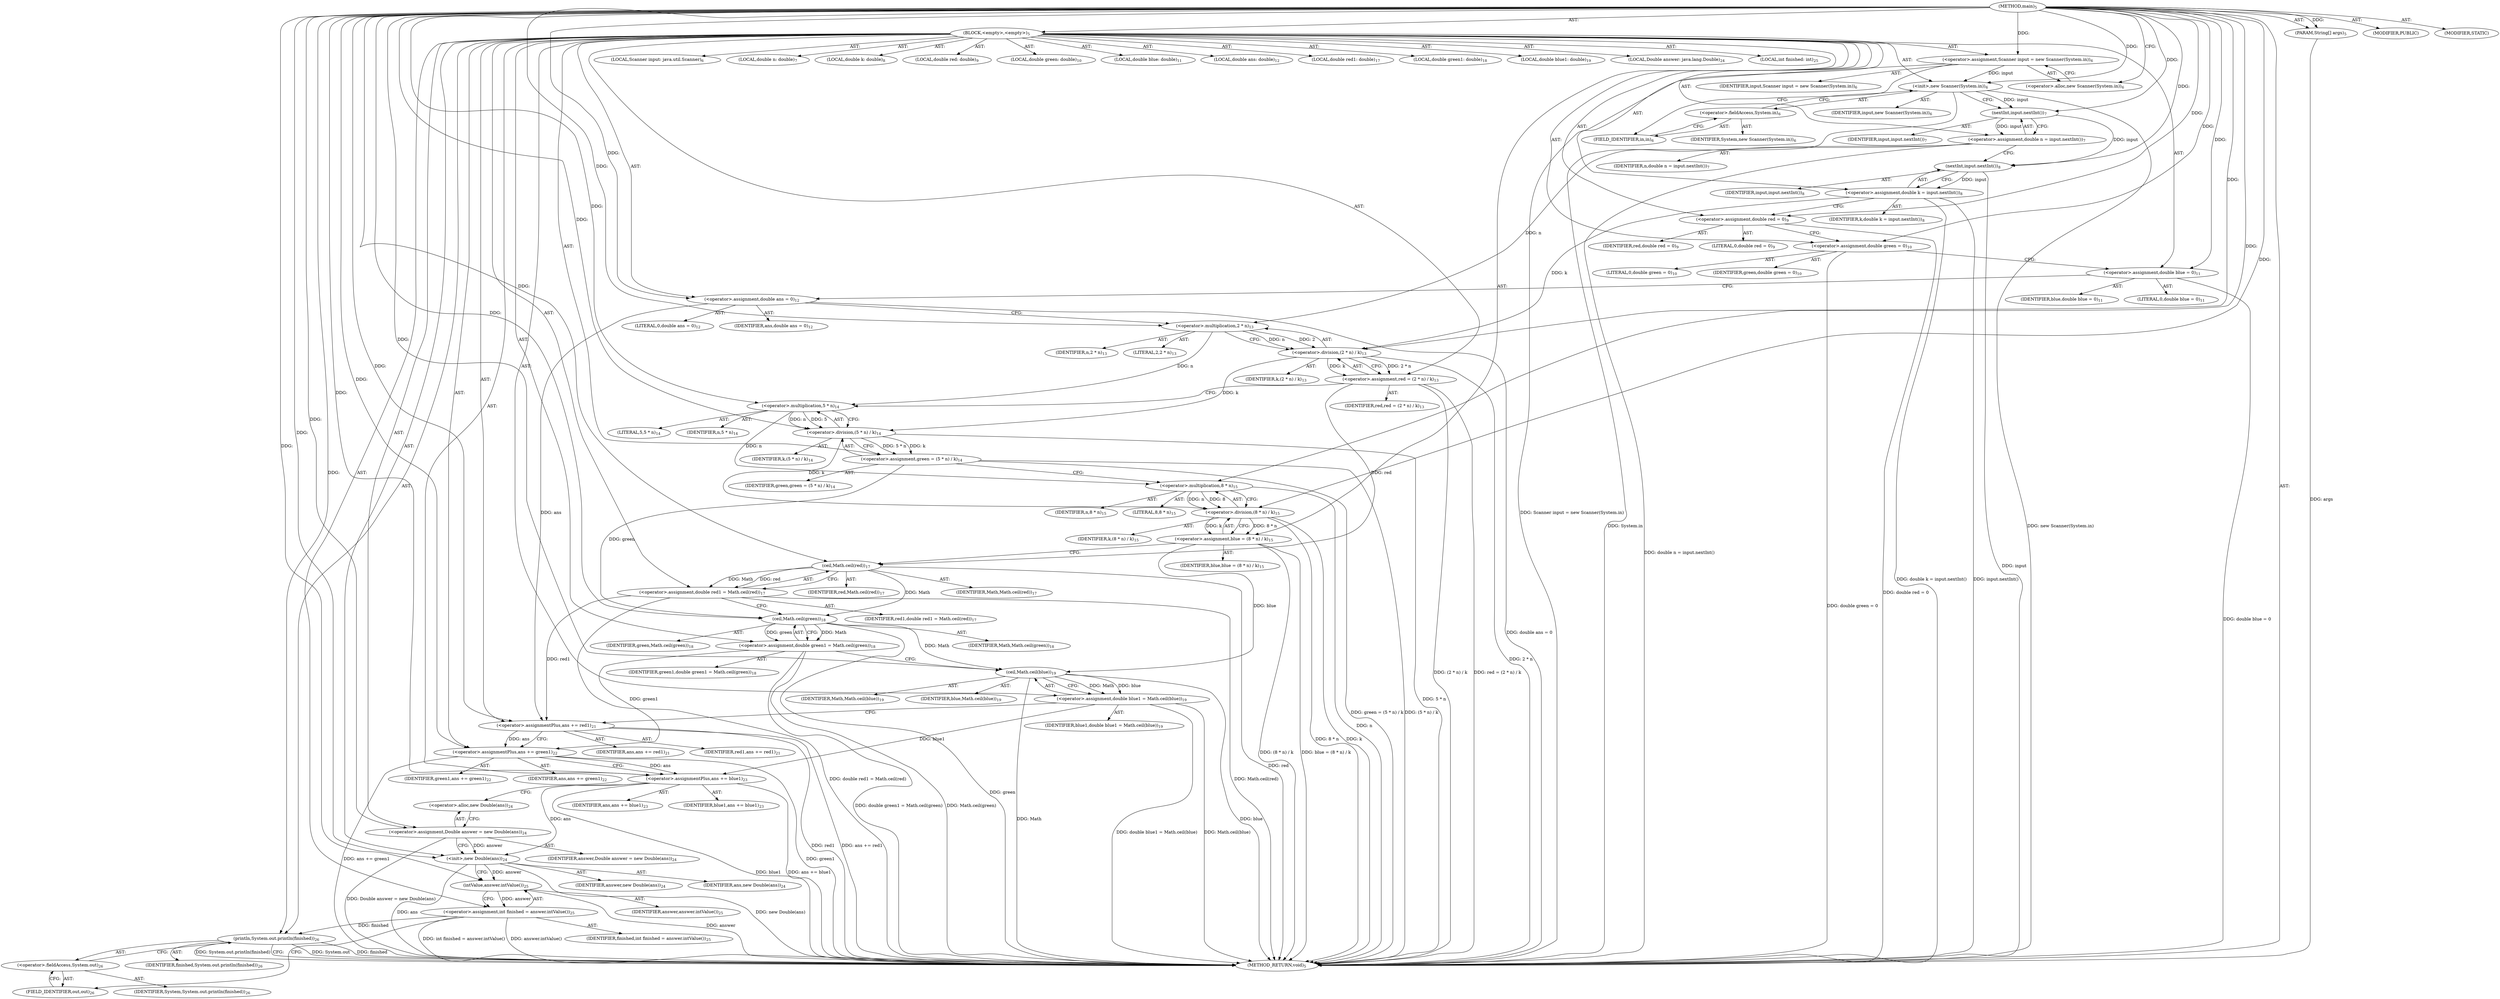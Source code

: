 digraph "main" {  
"21" [label = <(METHOD,main)<SUB>5</SUB>> ]
"22" [label = <(PARAM,String[] args)<SUB>5</SUB>> ]
"23" [label = <(BLOCK,&lt;empty&gt;,&lt;empty&gt;)<SUB>5</SUB>> ]
"4" [label = <(LOCAL,Scanner input: java.util.Scanner)<SUB>6</SUB>> ]
"24" [label = <(&lt;operator&gt;.assignment,Scanner input = new Scanner(System.in))<SUB>6</SUB>> ]
"25" [label = <(IDENTIFIER,input,Scanner input = new Scanner(System.in))<SUB>6</SUB>> ]
"26" [label = <(&lt;operator&gt;.alloc,new Scanner(System.in))<SUB>6</SUB>> ]
"27" [label = <(&lt;init&gt;,new Scanner(System.in))<SUB>6</SUB>> ]
"3" [label = <(IDENTIFIER,input,new Scanner(System.in))<SUB>6</SUB>> ]
"28" [label = <(&lt;operator&gt;.fieldAccess,System.in)<SUB>6</SUB>> ]
"29" [label = <(IDENTIFIER,System,new Scanner(System.in))<SUB>6</SUB>> ]
"30" [label = <(FIELD_IDENTIFIER,in,in)<SUB>6</SUB>> ]
"31" [label = <(LOCAL,double n: double)<SUB>7</SUB>> ]
"32" [label = <(&lt;operator&gt;.assignment,double n = input.nextInt())<SUB>7</SUB>> ]
"33" [label = <(IDENTIFIER,n,double n = input.nextInt())<SUB>7</SUB>> ]
"34" [label = <(nextInt,input.nextInt())<SUB>7</SUB>> ]
"35" [label = <(IDENTIFIER,input,input.nextInt())<SUB>7</SUB>> ]
"36" [label = <(LOCAL,double k: double)<SUB>8</SUB>> ]
"37" [label = <(&lt;operator&gt;.assignment,double k = input.nextInt())<SUB>8</SUB>> ]
"38" [label = <(IDENTIFIER,k,double k = input.nextInt())<SUB>8</SUB>> ]
"39" [label = <(nextInt,input.nextInt())<SUB>8</SUB>> ]
"40" [label = <(IDENTIFIER,input,input.nextInt())<SUB>8</SUB>> ]
"41" [label = <(LOCAL,double red: double)<SUB>9</SUB>> ]
"42" [label = <(&lt;operator&gt;.assignment,double red = 0)<SUB>9</SUB>> ]
"43" [label = <(IDENTIFIER,red,double red = 0)<SUB>9</SUB>> ]
"44" [label = <(LITERAL,0,double red = 0)<SUB>9</SUB>> ]
"45" [label = <(LOCAL,double green: double)<SUB>10</SUB>> ]
"46" [label = <(&lt;operator&gt;.assignment,double green = 0)<SUB>10</SUB>> ]
"47" [label = <(IDENTIFIER,green,double green = 0)<SUB>10</SUB>> ]
"48" [label = <(LITERAL,0,double green = 0)<SUB>10</SUB>> ]
"49" [label = <(LOCAL,double blue: double)<SUB>11</SUB>> ]
"50" [label = <(&lt;operator&gt;.assignment,double blue = 0)<SUB>11</SUB>> ]
"51" [label = <(IDENTIFIER,blue,double blue = 0)<SUB>11</SUB>> ]
"52" [label = <(LITERAL,0,double blue = 0)<SUB>11</SUB>> ]
"53" [label = <(LOCAL,double ans: double)<SUB>12</SUB>> ]
"54" [label = <(&lt;operator&gt;.assignment,double ans = 0)<SUB>12</SUB>> ]
"55" [label = <(IDENTIFIER,ans,double ans = 0)<SUB>12</SUB>> ]
"56" [label = <(LITERAL,0,double ans = 0)<SUB>12</SUB>> ]
"57" [label = <(&lt;operator&gt;.assignment,red = (2 * n) / k)<SUB>13</SUB>> ]
"58" [label = <(IDENTIFIER,red,red = (2 * n) / k)<SUB>13</SUB>> ]
"59" [label = <(&lt;operator&gt;.division,(2 * n) / k)<SUB>13</SUB>> ]
"60" [label = <(&lt;operator&gt;.multiplication,2 * n)<SUB>13</SUB>> ]
"61" [label = <(LITERAL,2,2 * n)<SUB>13</SUB>> ]
"62" [label = <(IDENTIFIER,n,2 * n)<SUB>13</SUB>> ]
"63" [label = <(IDENTIFIER,k,(2 * n) / k)<SUB>13</SUB>> ]
"64" [label = <(&lt;operator&gt;.assignment,green = (5 * n) / k)<SUB>14</SUB>> ]
"65" [label = <(IDENTIFIER,green,green = (5 * n) / k)<SUB>14</SUB>> ]
"66" [label = <(&lt;operator&gt;.division,(5 * n) / k)<SUB>14</SUB>> ]
"67" [label = <(&lt;operator&gt;.multiplication,5 * n)<SUB>14</SUB>> ]
"68" [label = <(LITERAL,5,5 * n)<SUB>14</SUB>> ]
"69" [label = <(IDENTIFIER,n,5 * n)<SUB>14</SUB>> ]
"70" [label = <(IDENTIFIER,k,(5 * n) / k)<SUB>14</SUB>> ]
"71" [label = <(&lt;operator&gt;.assignment,blue = (8 * n) / k)<SUB>15</SUB>> ]
"72" [label = <(IDENTIFIER,blue,blue = (8 * n) / k)<SUB>15</SUB>> ]
"73" [label = <(&lt;operator&gt;.division,(8 * n) / k)<SUB>15</SUB>> ]
"74" [label = <(&lt;operator&gt;.multiplication,8 * n)<SUB>15</SUB>> ]
"75" [label = <(LITERAL,8,8 * n)<SUB>15</SUB>> ]
"76" [label = <(IDENTIFIER,n,8 * n)<SUB>15</SUB>> ]
"77" [label = <(IDENTIFIER,k,(8 * n) / k)<SUB>15</SUB>> ]
"78" [label = <(LOCAL,double red1: double)<SUB>17</SUB>> ]
"79" [label = <(&lt;operator&gt;.assignment,double red1 = Math.ceil(red))<SUB>17</SUB>> ]
"80" [label = <(IDENTIFIER,red1,double red1 = Math.ceil(red))<SUB>17</SUB>> ]
"81" [label = <(ceil,Math.ceil(red))<SUB>17</SUB>> ]
"82" [label = <(IDENTIFIER,Math,Math.ceil(red))<SUB>17</SUB>> ]
"83" [label = <(IDENTIFIER,red,Math.ceil(red))<SUB>17</SUB>> ]
"84" [label = <(LOCAL,double green1: double)<SUB>18</SUB>> ]
"85" [label = <(&lt;operator&gt;.assignment,double green1 = Math.ceil(green))<SUB>18</SUB>> ]
"86" [label = <(IDENTIFIER,green1,double green1 = Math.ceil(green))<SUB>18</SUB>> ]
"87" [label = <(ceil,Math.ceil(green))<SUB>18</SUB>> ]
"88" [label = <(IDENTIFIER,Math,Math.ceil(green))<SUB>18</SUB>> ]
"89" [label = <(IDENTIFIER,green,Math.ceil(green))<SUB>18</SUB>> ]
"90" [label = <(LOCAL,double blue1: double)<SUB>19</SUB>> ]
"91" [label = <(&lt;operator&gt;.assignment,double blue1 = Math.ceil(blue))<SUB>19</SUB>> ]
"92" [label = <(IDENTIFIER,blue1,double blue1 = Math.ceil(blue))<SUB>19</SUB>> ]
"93" [label = <(ceil,Math.ceil(blue))<SUB>19</SUB>> ]
"94" [label = <(IDENTIFIER,Math,Math.ceil(blue))<SUB>19</SUB>> ]
"95" [label = <(IDENTIFIER,blue,Math.ceil(blue))<SUB>19</SUB>> ]
"96" [label = <(&lt;operator&gt;.assignmentPlus,ans += red1)<SUB>21</SUB>> ]
"97" [label = <(IDENTIFIER,ans,ans += red1)<SUB>21</SUB>> ]
"98" [label = <(IDENTIFIER,red1,ans += red1)<SUB>21</SUB>> ]
"99" [label = <(&lt;operator&gt;.assignmentPlus,ans += green1)<SUB>22</SUB>> ]
"100" [label = <(IDENTIFIER,ans,ans += green1)<SUB>22</SUB>> ]
"101" [label = <(IDENTIFIER,green1,ans += green1)<SUB>22</SUB>> ]
"102" [label = <(&lt;operator&gt;.assignmentPlus,ans += blue1)<SUB>23</SUB>> ]
"103" [label = <(IDENTIFIER,ans,ans += blue1)<SUB>23</SUB>> ]
"104" [label = <(IDENTIFIER,blue1,ans += blue1)<SUB>23</SUB>> ]
"6" [label = <(LOCAL,Double answer: java.lang.Double)<SUB>24</SUB>> ]
"105" [label = <(&lt;operator&gt;.assignment,Double answer = new Double(ans))<SUB>24</SUB>> ]
"106" [label = <(IDENTIFIER,answer,Double answer = new Double(ans))<SUB>24</SUB>> ]
"107" [label = <(&lt;operator&gt;.alloc,new Double(ans))<SUB>24</SUB>> ]
"108" [label = <(&lt;init&gt;,new Double(ans))<SUB>24</SUB>> ]
"5" [label = <(IDENTIFIER,answer,new Double(ans))<SUB>24</SUB>> ]
"109" [label = <(IDENTIFIER,ans,new Double(ans))<SUB>24</SUB>> ]
"110" [label = <(LOCAL,int finished: int)<SUB>25</SUB>> ]
"111" [label = <(&lt;operator&gt;.assignment,int finished = answer.intValue())<SUB>25</SUB>> ]
"112" [label = <(IDENTIFIER,finished,int finished = answer.intValue())<SUB>25</SUB>> ]
"113" [label = <(intValue,answer.intValue())<SUB>25</SUB>> ]
"114" [label = <(IDENTIFIER,answer,answer.intValue())<SUB>25</SUB>> ]
"115" [label = <(println,System.out.println(finished))<SUB>26</SUB>> ]
"116" [label = <(&lt;operator&gt;.fieldAccess,System.out)<SUB>26</SUB>> ]
"117" [label = <(IDENTIFIER,System,System.out.println(finished))<SUB>26</SUB>> ]
"118" [label = <(FIELD_IDENTIFIER,out,out)<SUB>26</SUB>> ]
"119" [label = <(IDENTIFIER,finished,System.out.println(finished))<SUB>26</SUB>> ]
"120" [label = <(MODIFIER,PUBLIC)> ]
"121" [label = <(MODIFIER,STATIC)> ]
"122" [label = <(METHOD_RETURN,void)<SUB>5</SUB>> ]
  "21" -> "22"  [ label = "AST: "] 
  "21" -> "23"  [ label = "AST: "] 
  "21" -> "120"  [ label = "AST: "] 
  "21" -> "121"  [ label = "AST: "] 
  "21" -> "122"  [ label = "AST: "] 
  "23" -> "4"  [ label = "AST: "] 
  "23" -> "24"  [ label = "AST: "] 
  "23" -> "27"  [ label = "AST: "] 
  "23" -> "31"  [ label = "AST: "] 
  "23" -> "32"  [ label = "AST: "] 
  "23" -> "36"  [ label = "AST: "] 
  "23" -> "37"  [ label = "AST: "] 
  "23" -> "41"  [ label = "AST: "] 
  "23" -> "42"  [ label = "AST: "] 
  "23" -> "45"  [ label = "AST: "] 
  "23" -> "46"  [ label = "AST: "] 
  "23" -> "49"  [ label = "AST: "] 
  "23" -> "50"  [ label = "AST: "] 
  "23" -> "53"  [ label = "AST: "] 
  "23" -> "54"  [ label = "AST: "] 
  "23" -> "57"  [ label = "AST: "] 
  "23" -> "64"  [ label = "AST: "] 
  "23" -> "71"  [ label = "AST: "] 
  "23" -> "78"  [ label = "AST: "] 
  "23" -> "79"  [ label = "AST: "] 
  "23" -> "84"  [ label = "AST: "] 
  "23" -> "85"  [ label = "AST: "] 
  "23" -> "90"  [ label = "AST: "] 
  "23" -> "91"  [ label = "AST: "] 
  "23" -> "96"  [ label = "AST: "] 
  "23" -> "99"  [ label = "AST: "] 
  "23" -> "102"  [ label = "AST: "] 
  "23" -> "6"  [ label = "AST: "] 
  "23" -> "105"  [ label = "AST: "] 
  "23" -> "108"  [ label = "AST: "] 
  "23" -> "110"  [ label = "AST: "] 
  "23" -> "111"  [ label = "AST: "] 
  "23" -> "115"  [ label = "AST: "] 
  "24" -> "25"  [ label = "AST: "] 
  "24" -> "26"  [ label = "AST: "] 
  "27" -> "3"  [ label = "AST: "] 
  "27" -> "28"  [ label = "AST: "] 
  "28" -> "29"  [ label = "AST: "] 
  "28" -> "30"  [ label = "AST: "] 
  "32" -> "33"  [ label = "AST: "] 
  "32" -> "34"  [ label = "AST: "] 
  "34" -> "35"  [ label = "AST: "] 
  "37" -> "38"  [ label = "AST: "] 
  "37" -> "39"  [ label = "AST: "] 
  "39" -> "40"  [ label = "AST: "] 
  "42" -> "43"  [ label = "AST: "] 
  "42" -> "44"  [ label = "AST: "] 
  "46" -> "47"  [ label = "AST: "] 
  "46" -> "48"  [ label = "AST: "] 
  "50" -> "51"  [ label = "AST: "] 
  "50" -> "52"  [ label = "AST: "] 
  "54" -> "55"  [ label = "AST: "] 
  "54" -> "56"  [ label = "AST: "] 
  "57" -> "58"  [ label = "AST: "] 
  "57" -> "59"  [ label = "AST: "] 
  "59" -> "60"  [ label = "AST: "] 
  "59" -> "63"  [ label = "AST: "] 
  "60" -> "61"  [ label = "AST: "] 
  "60" -> "62"  [ label = "AST: "] 
  "64" -> "65"  [ label = "AST: "] 
  "64" -> "66"  [ label = "AST: "] 
  "66" -> "67"  [ label = "AST: "] 
  "66" -> "70"  [ label = "AST: "] 
  "67" -> "68"  [ label = "AST: "] 
  "67" -> "69"  [ label = "AST: "] 
  "71" -> "72"  [ label = "AST: "] 
  "71" -> "73"  [ label = "AST: "] 
  "73" -> "74"  [ label = "AST: "] 
  "73" -> "77"  [ label = "AST: "] 
  "74" -> "75"  [ label = "AST: "] 
  "74" -> "76"  [ label = "AST: "] 
  "79" -> "80"  [ label = "AST: "] 
  "79" -> "81"  [ label = "AST: "] 
  "81" -> "82"  [ label = "AST: "] 
  "81" -> "83"  [ label = "AST: "] 
  "85" -> "86"  [ label = "AST: "] 
  "85" -> "87"  [ label = "AST: "] 
  "87" -> "88"  [ label = "AST: "] 
  "87" -> "89"  [ label = "AST: "] 
  "91" -> "92"  [ label = "AST: "] 
  "91" -> "93"  [ label = "AST: "] 
  "93" -> "94"  [ label = "AST: "] 
  "93" -> "95"  [ label = "AST: "] 
  "96" -> "97"  [ label = "AST: "] 
  "96" -> "98"  [ label = "AST: "] 
  "99" -> "100"  [ label = "AST: "] 
  "99" -> "101"  [ label = "AST: "] 
  "102" -> "103"  [ label = "AST: "] 
  "102" -> "104"  [ label = "AST: "] 
  "105" -> "106"  [ label = "AST: "] 
  "105" -> "107"  [ label = "AST: "] 
  "108" -> "5"  [ label = "AST: "] 
  "108" -> "109"  [ label = "AST: "] 
  "111" -> "112"  [ label = "AST: "] 
  "111" -> "113"  [ label = "AST: "] 
  "113" -> "114"  [ label = "AST: "] 
  "115" -> "116"  [ label = "AST: "] 
  "115" -> "119"  [ label = "AST: "] 
  "116" -> "117"  [ label = "AST: "] 
  "116" -> "118"  [ label = "AST: "] 
  "24" -> "30"  [ label = "CFG: "] 
  "27" -> "34"  [ label = "CFG: "] 
  "32" -> "39"  [ label = "CFG: "] 
  "37" -> "42"  [ label = "CFG: "] 
  "42" -> "46"  [ label = "CFG: "] 
  "46" -> "50"  [ label = "CFG: "] 
  "50" -> "54"  [ label = "CFG: "] 
  "54" -> "60"  [ label = "CFG: "] 
  "57" -> "67"  [ label = "CFG: "] 
  "64" -> "74"  [ label = "CFG: "] 
  "71" -> "81"  [ label = "CFG: "] 
  "79" -> "87"  [ label = "CFG: "] 
  "85" -> "93"  [ label = "CFG: "] 
  "91" -> "96"  [ label = "CFG: "] 
  "96" -> "99"  [ label = "CFG: "] 
  "99" -> "102"  [ label = "CFG: "] 
  "102" -> "107"  [ label = "CFG: "] 
  "105" -> "108"  [ label = "CFG: "] 
  "108" -> "113"  [ label = "CFG: "] 
  "111" -> "118"  [ label = "CFG: "] 
  "115" -> "122"  [ label = "CFG: "] 
  "26" -> "24"  [ label = "CFG: "] 
  "28" -> "27"  [ label = "CFG: "] 
  "34" -> "32"  [ label = "CFG: "] 
  "39" -> "37"  [ label = "CFG: "] 
  "59" -> "57"  [ label = "CFG: "] 
  "66" -> "64"  [ label = "CFG: "] 
  "73" -> "71"  [ label = "CFG: "] 
  "81" -> "79"  [ label = "CFG: "] 
  "87" -> "85"  [ label = "CFG: "] 
  "93" -> "91"  [ label = "CFG: "] 
  "107" -> "105"  [ label = "CFG: "] 
  "113" -> "111"  [ label = "CFG: "] 
  "116" -> "115"  [ label = "CFG: "] 
  "30" -> "28"  [ label = "CFG: "] 
  "60" -> "59"  [ label = "CFG: "] 
  "67" -> "66"  [ label = "CFG: "] 
  "74" -> "73"  [ label = "CFG: "] 
  "118" -> "116"  [ label = "CFG: "] 
  "21" -> "26"  [ label = "CFG: "] 
  "22" -> "122"  [ label = "DDG: args"] 
  "24" -> "122"  [ label = "DDG: Scanner input = new Scanner(System.in)"] 
  "27" -> "122"  [ label = "DDG: System.in"] 
  "27" -> "122"  [ label = "DDG: new Scanner(System.in)"] 
  "32" -> "122"  [ label = "DDG: double n = input.nextInt()"] 
  "39" -> "122"  [ label = "DDG: input"] 
  "37" -> "122"  [ label = "DDG: input.nextInt()"] 
  "37" -> "122"  [ label = "DDG: double k = input.nextInt()"] 
  "42" -> "122"  [ label = "DDG: double red = 0"] 
  "46" -> "122"  [ label = "DDG: double green = 0"] 
  "50" -> "122"  [ label = "DDG: double blue = 0"] 
  "54" -> "122"  [ label = "DDG: double ans = 0"] 
  "59" -> "122"  [ label = "DDG: 2 * n"] 
  "57" -> "122"  [ label = "DDG: (2 * n) / k"] 
  "57" -> "122"  [ label = "DDG: red = (2 * n) / k"] 
  "66" -> "122"  [ label = "DDG: 5 * n"] 
  "64" -> "122"  [ label = "DDG: (5 * n) / k"] 
  "64" -> "122"  [ label = "DDG: green = (5 * n) / k"] 
  "74" -> "122"  [ label = "DDG: n"] 
  "73" -> "122"  [ label = "DDG: 8 * n"] 
  "73" -> "122"  [ label = "DDG: k"] 
  "71" -> "122"  [ label = "DDG: (8 * n) / k"] 
  "71" -> "122"  [ label = "DDG: blue = (8 * n) / k"] 
  "81" -> "122"  [ label = "DDG: red"] 
  "79" -> "122"  [ label = "DDG: Math.ceil(red)"] 
  "79" -> "122"  [ label = "DDG: double red1 = Math.ceil(red)"] 
  "87" -> "122"  [ label = "DDG: green"] 
  "85" -> "122"  [ label = "DDG: Math.ceil(green)"] 
  "85" -> "122"  [ label = "DDG: double green1 = Math.ceil(green)"] 
  "93" -> "122"  [ label = "DDG: Math"] 
  "93" -> "122"  [ label = "DDG: blue"] 
  "91" -> "122"  [ label = "DDG: Math.ceil(blue)"] 
  "91" -> "122"  [ label = "DDG: double blue1 = Math.ceil(blue)"] 
  "96" -> "122"  [ label = "DDG: red1"] 
  "96" -> "122"  [ label = "DDG: ans += red1"] 
  "99" -> "122"  [ label = "DDG: green1"] 
  "99" -> "122"  [ label = "DDG: ans += green1"] 
  "102" -> "122"  [ label = "DDG: blue1"] 
  "102" -> "122"  [ label = "DDG: ans += blue1"] 
  "105" -> "122"  [ label = "DDG: Double answer = new Double(ans)"] 
  "108" -> "122"  [ label = "DDG: ans"] 
  "108" -> "122"  [ label = "DDG: new Double(ans)"] 
  "113" -> "122"  [ label = "DDG: answer"] 
  "111" -> "122"  [ label = "DDG: answer.intValue()"] 
  "111" -> "122"  [ label = "DDG: int finished = answer.intValue()"] 
  "115" -> "122"  [ label = "DDG: System.out"] 
  "115" -> "122"  [ label = "DDG: finished"] 
  "115" -> "122"  [ label = "DDG: System.out.println(finished)"] 
  "21" -> "22"  [ label = "DDG: "] 
  "21" -> "24"  [ label = "DDG: "] 
  "34" -> "32"  [ label = "DDG: input"] 
  "39" -> "37"  [ label = "DDG: input"] 
  "21" -> "42"  [ label = "DDG: "] 
  "21" -> "46"  [ label = "DDG: "] 
  "21" -> "50"  [ label = "DDG: "] 
  "21" -> "54"  [ label = "DDG: "] 
  "59" -> "57"  [ label = "DDG: 2 * n"] 
  "59" -> "57"  [ label = "DDG: k"] 
  "66" -> "64"  [ label = "DDG: 5 * n"] 
  "66" -> "64"  [ label = "DDG: k"] 
  "73" -> "71"  [ label = "DDG: 8 * n"] 
  "73" -> "71"  [ label = "DDG: k"] 
  "81" -> "79"  [ label = "DDG: Math"] 
  "81" -> "79"  [ label = "DDG: red"] 
  "87" -> "85"  [ label = "DDG: Math"] 
  "87" -> "85"  [ label = "DDG: green"] 
  "93" -> "91"  [ label = "DDG: Math"] 
  "93" -> "91"  [ label = "DDG: blue"] 
  "79" -> "96"  [ label = "DDG: red1"] 
  "21" -> "96"  [ label = "DDG: "] 
  "85" -> "99"  [ label = "DDG: green1"] 
  "21" -> "99"  [ label = "DDG: "] 
  "91" -> "102"  [ label = "DDG: blue1"] 
  "21" -> "102"  [ label = "DDG: "] 
  "21" -> "105"  [ label = "DDG: "] 
  "113" -> "111"  [ label = "DDG: answer"] 
  "24" -> "27"  [ label = "DDG: input"] 
  "21" -> "27"  [ label = "DDG: "] 
  "54" -> "96"  [ label = "DDG: ans"] 
  "96" -> "99"  [ label = "DDG: ans"] 
  "99" -> "102"  [ label = "DDG: ans"] 
  "105" -> "108"  [ label = "DDG: answer"] 
  "21" -> "108"  [ label = "DDG: "] 
  "102" -> "108"  [ label = "DDG: ans"] 
  "111" -> "115"  [ label = "DDG: finished"] 
  "21" -> "115"  [ label = "DDG: "] 
  "27" -> "34"  [ label = "DDG: input"] 
  "21" -> "34"  [ label = "DDG: "] 
  "34" -> "39"  [ label = "DDG: input"] 
  "21" -> "39"  [ label = "DDG: "] 
  "60" -> "59"  [ label = "DDG: 2"] 
  "60" -> "59"  [ label = "DDG: n"] 
  "37" -> "59"  [ label = "DDG: k"] 
  "21" -> "59"  [ label = "DDG: "] 
  "67" -> "66"  [ label = "DDG: 5"] 
  "67" -> "66"  [ label = "DDG: n"] 
  "59" -> "66"  [ label = "DDG: k"] 
  "21" -> "66"  [ label = "DDG: "] 
  "74" -> "73"  [ label = "DDG: 8"] 
  "74" -> "73"  [ label = "DDG: n"] 
  "66" -> "73"  [ label = "DDG: k"] 
  "21" -> "73"  [ label = "DDG: "] 
  "21" -> "81"  [ label = "DDG: "] 
  "57" -> "81"  [ label = "DDG: red"] 
  "81" -> "87"  [ label = "DDG: Math"] 
  "21" -> "87"  [ label = "DDG: "] 
  "64" -> "87"  [ label = "DDG: green"] 
  "87" -> "93"  [ label = "DDG: Math"] 
  "21" -> "93"  [ label = "DDG: "] 
  "71" -> "93"  [ label = "DDG: blue"] 
  "108" -> "113"  [ label = "DDG: answer"] 
  "21" -> "113"  [ label = "DDG: "] 
  "21" -> "60"  [ label = "DDG: "] 
  "32" -> "60"  [ label = "DDG: n"] 
  "21" -> "67"  [ label = "DDG: "] 
  "60" -> "67"  [ label = "DDG: n"] 
  "21" -> "74"  [ label = "DDG: "] 
  "67" -> "74"  [ label = "DDG: n"] 
}

